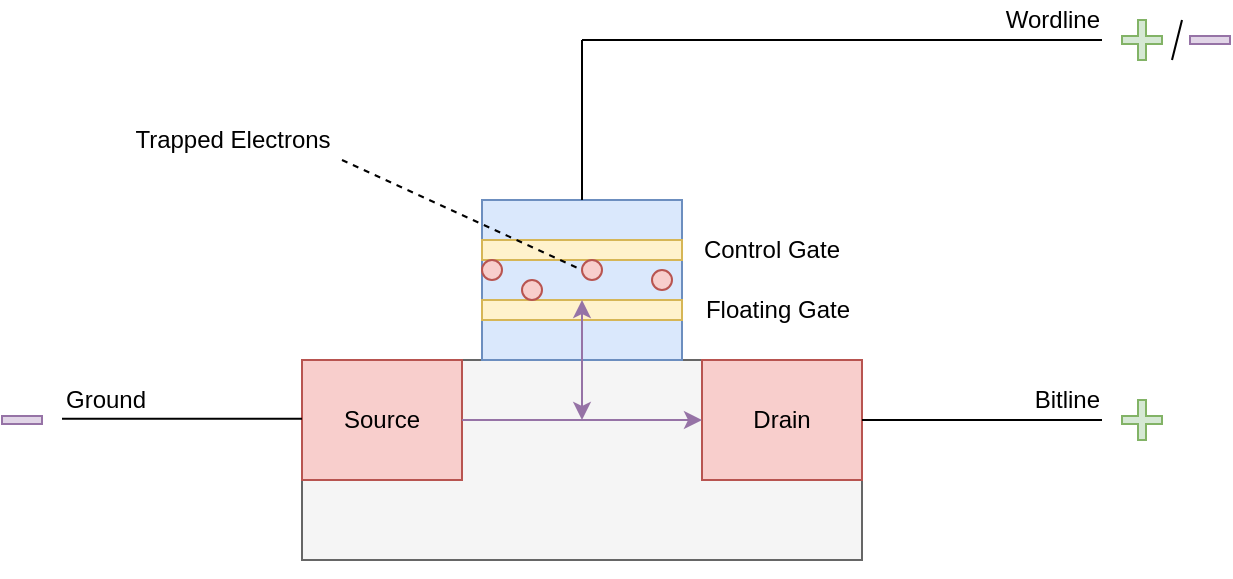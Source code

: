 <mxfile version="14.6.13" type="device"><diagram id="zjIaXkBqcDVwx2e3Vw8t" name="Page-1"><mxGraphModel dx="979" dy="591" grid="0" gridSize="10" guides="1" tooltips="1" connect="1" arrows="1" fold="1" page="0" pageScale="1" pageWidth="827" pageHeight="1169" math="0" shadow="0"><root><mxCell id="0"/><mxCell id="1" parent="0"/><mxCell id="2vEQTf7iAPeO2xsu999g-1" value="" style="rounded=0;whiteSpace=wrap;html=1;fillColor=#f5f5f5;strokeColor=#666666;fontColor=#333333;" vertex="1" parent="1"><mxGeometry x="280" y="360" width="280" height="100" as="geometry"/></mxCell><mxCell id="2vEQTf7iAPeO2xsu999g-2" value="Source" style="rounded=0;whiteSpace=wrap;html=1;fillColor=#f8cecc;strokeColor=#b85450;" vertex="1" parent="1"><mxGeometry x="280" y="360" width="80" height="60" as="geometry"/></mxCell><mxCell id="2vEQTf7iAPeO2xsu999g-3" value="Drain" style="rounded=0;whiteSpace=wrap;html=1;fillColor=#f8cecc;strokeColor=#b85450;" vertex="1" parent="1"><mxGeometry x="480" y="360" width="80" height="60" as="geometry"/></mxCell><mxCell id="2vEQTf7iAPeO2xsu999g-4" value="" style="endArrow=none;html=1;exitX=1;exitY=0.5;exitDx=0;exitDy=0;" edge="1" parent="1" source="2vEQTf7iAPeO2xsu999g-3"><mxGeometry width="50" height="50" relative="1" as="geometry"><mxPoint x="630" y="410" as="sourcePoint"/><mxPoint x="680" y="390" as="targetPoint"/></mxGeometry></mxCell><mxCell id="2vEQTf7iAPeO2xsu999g-5" value="" style="rounded=0;whiteSpace=wrap;html=1;fillColor=#dae8fc;strokeColor=#6c8ebf;" vertex="1" parent="1"><mxGeometry x="370" y="280" width="100" height="80" as="geometry"/></mxCell><mxCell id="2vEQTf7iAPeO2xsu999g-6" value="" style="rounded=0;whiteSpace=wrap;html=1;fillColor=#fff2cc;strokeColor=#d6b656;" vertex="1" parent="1"><mxGeometry x="370" y="330" width="100" height="10" as="geometry"/></mxCell><mxCell id="2vEQTf7iAPeO2xsu999g-7" style="edgeStyle=orthogonalEdgeStyle;rounded=0;orthogonalLoop=1;jettySize=auto;html=1;exitX=0.5;exitY=1;exitDx=0;exitDy=0;" edge="1" parent="1" source="2vEQTf7iAPeO2xsu999g-1" target="2vEQTf7iAPeO2xsu999g-1"><mxGeometry relative="1" as="geometry"/></mxCell><mxCell id="2vEQTf7iAPeO2xsu999g-8" value="" style="rounded=0;whiteSpace=wrap;html=1;fillColor=#fff2cc;strokeColor=#d6b656;" vertex="1" parent="1"><mxGeometry x="370" y="300" width="100" height="10" as="geometry"/></mxCell><mxCell id="2vEQTf7iAPeO2xsu999g-9" value="" style="endArrow=none;html=1;exitX=0.5;exitY=0;exitDx=0;exitDy=0;" edge="1" parent="1" source="2vEQTf7iAPeO2xsu999g-5"><mxGeometry width="50" height="50" relative="1" as="geometry"><mxPoint x="400" y="280" as="sourcePoint"/><mxPoint x="420" y="200" as="targetPoint"/></mxGeometry></mxCell><mxCell id="2vEQTf7iAPeO2xsu999g-10" value="" style="endArrow=none;html=1;" edge="1" parent="1"><mxGeometry width="50" height="50" relative="1" as="geometry"><mxPoint x="420" y="200" as="sourcePoint"/><mxPoint x="680" y="200" as="targetPoint"/></mxGeometry></mxCell><mxCell id="2vEQTf7iAPeO2xsu999g-11" value="Wordline" style="text;html=1;align=right;verticalAlign=middle;resizable=0;points=[];autosize=1;strokeColor=none;" vertex="1" parent="1"><mxGeometry x="620" y="180" width="60" height="20" as="geometry"/></mxCell><mxCell id="2vEQTf7iAPeO2xsu999g-12" value="Bitline" style="text;html=1;align=right;verticalAlign=middle;resizable=0;points=[];autosize=1;strokeColor=none;" vertex="1" parent="1"><mxGeometry x="630" y="370" width="50" height="20" as="geometry"/></mxCell><mxCell id="2vEQTf7iAPeO2xsu999g-13" value="" style="endArrow=none;html=1;exitX=1;exitY=0.5;exitDx=0;exitDy=0;" edge="1" parent="1"><mxGeometry width="50" height="50" relative="1" as="geometry"><mxPoint x="160" y="389.43" as="sourcePoint"/><mxPoint x="280" y="389.43" as="targetPoint"/></mxGeometry></mxCell><mxCell id="2vEQTf7iAPeO2xsu999g-14" value="Ground" style="text;html=1;align=left;verticalAlign=middle;resizable=0;points=[];autosize=1;strokeColor=none;" vertex="1" parent="1"><mxGeometry x="160" y="370" width="60" height="20" as="geometry"/></mxCell><mxCell id="2vEQTf7iAPeO2xsu999g-16" value="Control Gate" style="text;html=1;align=right;verticalAlign=middle;resizable=0;points=[];autosize=1;strokeColor=none;" vertex="1" parent="1"><mxGeometry x="470" y="295" width="80" height="20" as="geometry"/></mxCell><mxCell id="2vEQTf7iAPeO2xsu999g-17" value="Floating Gate" style="text;html=1;align=right;verticalAlign=middle;resizable=0;points=[];autosize=1;strokeColor=none;" vertex="1" parent="1"><mxGeometry x="465" y="325" width="90" height="20" as="geometry"/></mxCell><mxCell id="2vEQTf7iAPeO2xsu999g-18" value="" style="ellipse;whiteSpace=wrap;html=1;aspect=fixed;fillColor=#f8cecc;strokeColor=#b85450;" vertex="1" parent="1"><mxGeometry x="370" y="310" width="10" height="10" as="geometry"/></mxCell><mxCell id="2vEQTf7iAPeO2xsu999g-19" value="" style="ellipse;whiteSpace=wrap;html=1;aspect=fixed;fillColor=#f8cecc;strokeColor=#b85450;" vertex="1" parent="1"><mxGeometry x="390" y="320" width="10" height="10" as="geometry"/></mxCell><mxCell id="2vEQTf7iAPeO2xsu999g-20" value="" style="ellipse;whiteSpace=wrap;html=1;aspect=fixed;fillColor=#f8cecc;strokeColor=#b85450;" vertex="1" parent="1"><mxGeometry x="420" y="310" width="10" height="10" as="geometry"/></mxCell><mxCell id="2vEQTf7iAPeO2xsu999g-21" value="" style="ellipse;whiteSpace=wrap;html=1;aspect=fixed;fillColor=#f8cecc;strokeColor=#b85450;" vertex="1" parent="1"><mxGeometry x="455" y="315" width="10" height="10" as="geometry"/></mxCell><mxCell id="2vEQTf7iAPeO2xsu999g-22" value="" style="endArrow=none;dashed=1;html=1;entryX=0;entryY=0.5;entryDx=0;entryDy=0;" edge="1" parent="1" target="2vEQTf7iAPeO2xsu999g-20"><mxGeometry width="50" height="50" relative="1" as="geometry"><mxPoint x="300" y="260" as="sourcePoint"/><mxPoint x="340" y="280" as="targetPoint"/></mxGeometry></mxCell><mxCell id="2vEQTf7iAPeO2xsu999g-23" value="Trapped Electrons" style="text;html=1;align=center;verticalAlign=middle;resizable=0;points=[];autosize=1;strokeColor=none;" vertex="1" parent="1"><mxGeometry x="190" y="240" width="110" height="20" as="geometry"/></mxCell><mxCell id="2vEQTf7iAPeO2xsu999g-25" value="" style="endArrow=classic;html=1;entryX=0;entryY=0.5;entryDx=0;entryDy=0;exitX=1;exitY=0.5;exitDx=0;exitDy=0;fillColor=#e1d5e7;strokeColor=#9673a6;" edge="1" parent="1" source="2vEQTf7iAPeO2xsu999g-2" target="2vEQTf7iAPeO2xsu999g-3"><mxGeometry width="50" height="50" relative="1" as="geometry"><mxPoint x="430" y="550" as="sourcePoint"/><mxPoint x="480" y="500" as="targetPoint"/><Array as="points"/></mxGeometry></mxCell><mxCell id="2vEQTf7iAPeO2xsu999g-27" value="" style="shape=cross;whiteSpace=wrap;html=1;fillColor=#d5e8d4;strokeColor=#82b366;" vertex="1" parent="1"><mxGeometry x="690" y="190" width="20" height="20" as="geometry"/></mxCell><mxCell id="2vEQTf7iAPeO2xsu999g-28" value="" style="shape=cross;whiteSpace=wrap;html=1;fillColor=#d5e8d4;strokeColor=#82b366;" vertex="1" parent="1"><mxGeometry x="690" y="380" width="20" height="20" as="geometry"/></mxCell><mxCell id="2vEQTf7iAPeO2xsu999g-30" value="" style="rounded=0;whiteSpace=wrap;html=1;fillColor=#e1d5e7;strokeColor=#9673a6;" vertex="1" parent="1"><mxGeometry x="130" y="388" width="20" height="4" as="geometry"/></mxCell><mxCell id="2vEQTf7iAPeO2xsu999g-31" value="" style="rounded=0;whiteSpace=wrap;html=1;fillColor=#e1d5e7;strokeColor=#9673a6;" vertex="1" parent="1"><mxGeometry x="724" y="198" width="20" height="4" as="geometry"/></mxCell><mxCell id="2vEQTf7iAPeO2xsu999g-32" value="" style="endArrow=none;html=1;" edge="1" parent="1"><mxGeometry width="50" height="50" relative="1" as="geometry"><mxPoint x="715" y="210" as="sourcePoint"/><mxPoint x="720" y="190" as="targetPoint"/></mxGeometry></mxCell><mxCell id="2vEQTf7iAPeO2xsu999g-33" value="" style="endArrow=classic;startArrow=classic;html=1;entryX=0.5;entryY=0;entryDx=0;entryDy=0;fillColor=#e1d5e7;strokeColor=#9673a6;" edge="1" parent="1" target="2vEQTf7iAPeO2xsu999g-6"><mxGeometry width="50" height="50" relative="1" as="geometry"><mxPoint x="420" y="390" as="sourcePoint"/><mxPoint x="440" y="380" as="targetPoint"/></mxGeometry></mxCell></root></mxGraphModel></diagram></mxfile>